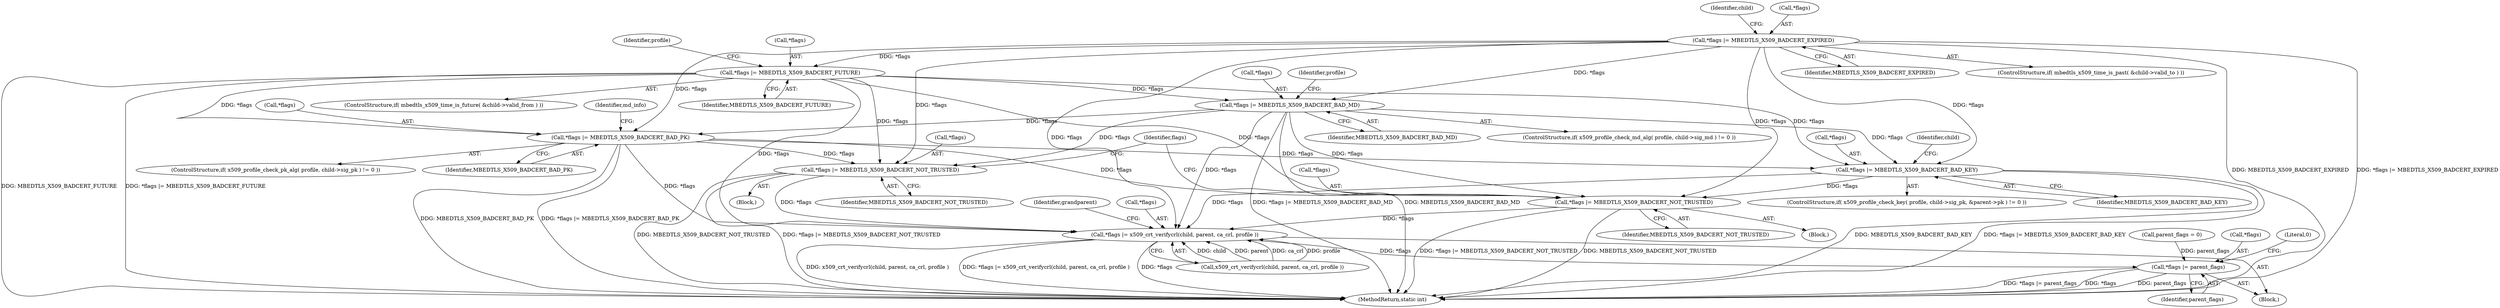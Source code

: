 digraph "0_mbedtls_31458a18788b0cf0b722acda9bb2f2fe13a3fb32_1@pointer" {
"1000163" [label="(Call,*flags |= MBEDTLS_X509_BADCERT_EXPIRED)"];
"1000173" [label="(Call,*flags |= MBEDTLS_X509_BADCERT_FUTURE)"];
"1000185" [label="(Call,*flags |= MBEDTLS_X509_BADCERT_BAD_MD)"];
"1000197" [label="(Call,*flags |= MBEDTLS_X509_BADCERT_BAD_PK)"];
"1000212" [label="(Call,*flags |= MBEDTLS_X509_BADCERT_NOT_TRUSTED)"];
"1000282" [label="(Call,*flags |= x509_crt_verifycrl(child, parent, ca_crl, profile ))"];
"1000452" [label="(Call,*flags |= parent_flags)"];
"1000243" [label="(Call,*flags |= MBEDTLS_X509_BADCERT_BAD_KEY)"];
"1000278" [label="(Call,*flags |= MBEDTLS_X509_BADCERT_NOT_TRUSTED)"];
"1000285" [label="(Call,x509_crt_verifycrl(child, parent, ca_crl, profile ))"];
"1000278" [label="(Call,*flags |= MBEDTLS_X509_BADCERT_NOT_TRUSTED)"];
"1000292" [label="(Identifier,grandparent)"];
"1000197" [label="(Call,*flags |= MBEDTLS_X509_BADCERT_BAD_PK)"];
"1000166" [label="(Identifier,MBEDTLS_X509_BADCERT_EXPIRED)"];
"1000279" [label="(Call,*flags)"];
"1000188" [label="(Identifier,MBEDTLS_X509_BADCERT_BAD_MD)"];
"1000198" [label="(Call,*flags)"];
"1000243" [label="(Call,*flags |= MBEDTLS_X509_BADCERT_BAD_KEY)"];
"1000246" [label="(Identifier,MBEDTLS_X509_BADCERT_BAD_KEY)"];
"1000281" [label="(Identifier,MBEDTLS_X509_BADCERT_NOT_TRUSTED)"];
"1000186" [label="(Call,*flags)"];
"1000177" [label="(ControlStructure,if( x509_profile_check_md_alg( profile, child->sig_md ) != 0 ))"];
"1000212" [label="(Call,*flags |= MBEDTLS_X509_BADCERT_NOT_TRUSTED)"];
"1000167" [label="(ControlStructure,if( mbedtls_x509_time_is_future( &child->valid_from ) ))"];
"1000215" [label="(Identifier,MBEDTLS_X509_BADCERT_NOT_TRUSTED)"];
"1000180" [label="(Identifier,profile)"];
"1000157" [label="(ControlStructure,if( mbedtls_x509_time_is_past( &child->valid_to ) ))"];
"1000284" [label="(Identifier,flags)"];
"1000458" [label="(MethodReturn,static int)"];
"1000213" [label="(Call,*flags)"];
"1000171" [label="(Identifier,child)"];
"1000277" [label="(Block,)"];
"1000189" [label="(ControlStructure,if( x509_profile_check_pk_alg( profile, child->sig_pk ) != 0 ))"];
"1000453" [label="(Call,*flags)"];
"1000251" [label="(Identifier,child)"];
"1000164" [label="(Call,*flags)"];
"1000457" [label="(Literal,0)"];
"1000200" [label="(Identifier,MBEDTLS_X509_BADCERT_BAD_PK)"];
"1000211" [label="(Block,)"];
"1000452" [label="(Call,*flags |= parent_flags)"];
"1000124" [label="(Call,parent_flags = 0)"];
"1000163" [label="(Call,*flags |= MBEDTLS_X509_BADCERT_EXPIRED)"];
"1000202" [label="(Identifier,md_info)"];
"1000282" [label="(Call,*flags |= x509_crt_verifycrl(child, parent, ca_crl, profile ))"];
"1000244" [label="(Call,*flags)"];
"1000283" [label="(Call,*flags)"];
"1000176" [label="(Identifier,MBEDTLS_X509_BADCERT_FUTURE)"];
"1000192" [label="(Identifier,profile)"];
"1000174" [label="(Call,*flags)"];
"1000231" [label="(ControlStructure,if( x509_profile_check_key( profile, child->sig_pk, &parent->pk ) != 0 ))"];
"1000455" [label="(Identifier,parent_flags)"];
"1000173" [label="(Call,*flags |= MBEDTLS_X509_BADCERT_FUTURE)"];
"1000185" [label="(Call,*flags |= MBEDTLS_X509_BADCERT_BAD_MD)"];
"1000121" [label="(Block,)"];
"1000163" -> "1000157"  [label="AST: "];
"1000163" -> "1000166"  [label="CFG: "];
"1000164" -> "1000163"  [label="AST: "];
"1000166" -> "1000163"  [label="AST: "];
"1000171" -> "1000163"  [label="CFG: "];
"1000163" -> "1000458"  [label="DDG: MBEDTLS_X509_BADCERT_EXPIRED"];
"1000163" -> "1000458"  [label="DDG: *flags |= MBEDTLS_X509_BADCERT_EXPIRED"];
"1000163" -> "1000173"  [label="DDG: *flags"];
"1000163" -> "1000185"  [label="DDG: *flags"];
"1000163" -> "1000197"  [label="DDG: *flags"];
"1000163" -> "1000212"  [label="DDG: *flags"];
"1000163" -> "1000243"  [label="DDG: *flags"];
"1000163" -> "1000278"  [label="DDG: *flags"];
"1000163" -> "1000282"  [label="DDG: *flags"];
"1000173" -> "1000167"  [label="AST: "];
"1000173" -> "1000176"  [label="CFG: "];
"1000174" -> "1000173"  [label="AST: "];
"1000176" -> "1000173"  [label="AST: "];
"1000180" -> "1000173"  [label="CFG: "];
"1000173" -> "1000458"  [label="DDG: MBEDTLS_X509_BADCERT_FUTURE"];
"1000173" -> "1000458"  [label="DDG: *flags |= MBEDTLS_X509_BADCERT_FUTURE"];
"1000173" -> "1000185"  [label="DDG: *flags"];
"1000173" -> "1000197"  [label="DDG: *flags"];
"1000173" -> "1000212"  [label="DDG: *flags"];
"1000173" -> "1000243"  [label="DDG: *flags"];
"1000173" -> "1000278"  [label="DDG: *flags"];
"1000173" -> "1000282"  [label="DDG: *flags"];
"1000185" -> "1000177"  [label="AST: "];
"1000185" -> "1000188"  [label="CFG: "];
"1000186" -> "1000185"  [label="AST: "];
"1000188" -> "1000185"  [label="AST: "];
"1000192" -> "1000185"  [label="CFG: "];
"1000185" -> "1000458"  [label="DDG: MBEDTLS_X509_BADCERT_BAD_MD"];
"1000185" -> "1000458"  [label="DDG: *flags |= MBEDTLS_X509_BADCERT_BAD_MD"];
"1000185" -> "1000197"  [label="DDG: *flags"];
"1000185" -> "1000212"  [label="DDG: *flags"];
"1000185" -> "1000243"  [label="DDG: *flags"];
"1000185" -> "1000278"  [label="DDG: *flags"];
"1000185" -> "1000282"  [label="DDG: *flags"];
"1000197" -> "1000189"  [label="AST: "];
"1000197" -> "1000200"  [label="CFG: "];
"1000198" -> "1000197"  [label="AST: "];
"1000200" -> "1000197"  [label="AST: "];
"1000202" -> "1000197"  [label="CFG: "];
"1000197" -> "1000458"  [label="DDG: MBEDTLS_X509_BADCERT_BAD_PK"];
"1000197" -> "1000458"  [label="DDG: *flags |= MBEDTLS_X509_BADCERT_BAD_PK"];
"1000197" -> "1000212"  [label="DDG: *flags"];
"1000197" -> "1000243"  [label="DDG: *flags"];
"1000197" -> "1000278"  [label="DDG: *flags"];
"1000197" -> "1000282"  [label="DDG: *flags"];
"1000212" -> "1000211"  [label="AST: "];
"1000212" -> "1000215"  [label="CFG: "];
"1000213" -> "1000212"  [label="AST: "];
"1000215" -> "1000212"  [label="AST: "];
"1000284" -> "1000212"  [label="CFG: "];
"1000212" -> "1000458"  [label="DDG: *flags |= MBEDTLS_X509_BADCERT_NOT_TRUSTED"];
"1000212" -> "1000458"  [label="DDG: MBEDTLS_X509_BADCERT_NOT_TRUSTED"];
"1000212" -> "1000282"  [label="DDG: *flags"];
"1000282" -> "1000121"  [label="AST: "];
"1000282" -> "1000285"  [label="CFG: "];
"1000283" -> "1000282"  [label="AST: "];
"1000285" -> "1000282"  [label="AST: "];
"1000292" -> "1000282"  [label="CFG: "];
"1000282" -> "1000458"  [label="DDG: x509_crt_verifycrl(child, parent, ca_crl, profile )"];
"1000282" -> "1000458"  [label="DDG: *flags |= x509_crt_verifycrl(child, parent, ca_crl, profile )"];
"1000282" -> "1000458"  [label="DDG: *flags"];
"1000243" -> "1000282"  [label="DDG: *flags"];
"1000278" -> "1000282"  [label="DDG: *flags"];
"1000285" -> "1000282"  [label="DDG: child"];
"1000285" -> "1000282"  [label="DDG: parent"];
"1000285" -> "1000282"  [label="DDG: ca_crl"];
"1000285" -> "1000282"  [label="DDG: profile"];
"1000282" -> "1000452"  [label="DDG: *flags"];
"1000452" -> "1000121"  [label="AST: "];
"1000452" -> "1000455"  [label="CFG: "];
"1000453" -> "1000452"  [label="AST: "];
"1000455" -> "1000452"  [label="AST: "];
"1000457" -> "1000452"  [label="CFG: "];
"1000452" -> "1000458"  [label="DDG: parent_flags"];
"1000452" -> "1000458"  [label="DDG: *flags |= parent_flags"];
"1000452" -> "1000458"  [label="DDG: *flags"];
"1000124" -> "1000452"  [label="DDG: parent_flags"];
"1000243" -> "1000231"  [label="AST: "];
"1000243" -> "1000246"  [label="CFG: "];
"1000244" -> "1000243"  [label="AST: "];
"1000246" -> "1000243"  [label="AST: "];
"1000251" -> "1000243"  [label="CFG: "];
"1000243" -> "1000458"  [label="DDG: MBEDTLS_X509_BADCERT_BAD_KEY"];
"1000243" -> "1000458"  [label="DDG: *flags |= MBEDTLS_X509_BADCERT_BAD_KEY"];
"1000243" -> "1000278"  [label="DDG: *flags"];
"1000278" -> "1000277"  [label="AST: "];
"1000278" -> "1000281"  [label="CFG: "];
"1000279" -> "1000278"  [label="AST: "];
"1000281" -> "1000278"  [label="AST: "];
"1000284" -> "1000278"  [label="CFG: "];
"1000278" -> "1000458"  [label="DDG: *flags |= MBEDTLS_X509_BADCERT_NOT_TRUSTED"];
"1000278" -> "1000458"  [label="DDG: MBEDTLS_X509_BADCERT_NOT_TRUSTED"];
}
